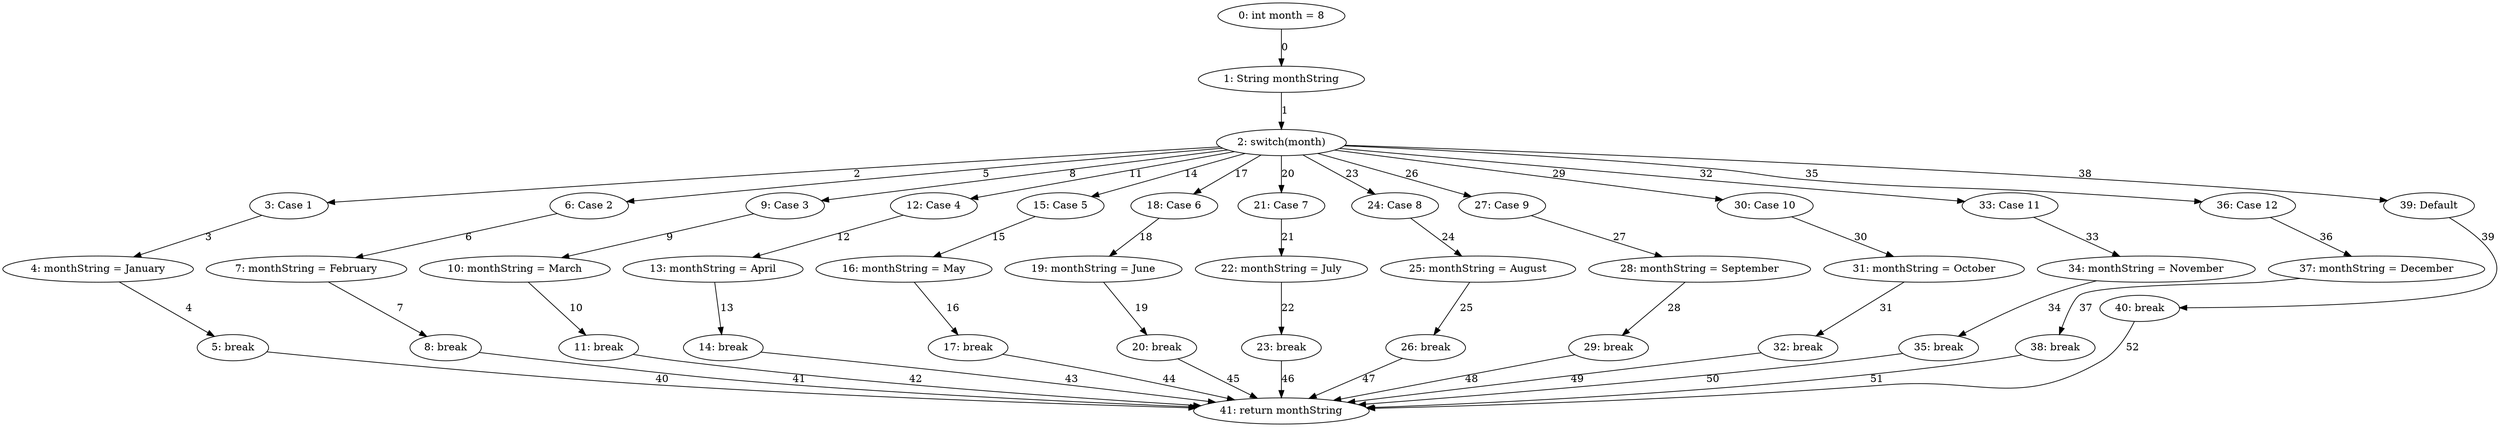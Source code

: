 digraph G {
  1 [ label="0: int month = 8" ];
  2 [ label="1: String monthString" ];
  3 [ label="2: switch(month)" ];
  4 [ label="3: Case 1" ];
  5 [ label="4: monthString = January" ];
  6 [ label="5: break" ];
  7 [ label="6: Case 2" ];
  8 [ label="7: monthString = February" ];
  9 [ label="8: break" ];
  10 [ label="9: Case 3" ];
  11 [ label="10: monthString = March" ];
  12 [ label="11: break" ];
  13 [ label="12: Case 4" ];
  14 [ label="13: monthString = April" ];
  15 [ label="14: break" ];
  16 [ label="15: Case 5" ];
  17 [ label="16: monthString = May" ];
  18 [ label="17: break" ];
  19 [ label="18: Case 6" ];
  20 [ label="19: monthString = June" ];
  21 [ label="20: break" ];
  22 [ label="21: Case 7" ];
  23 [ label="22: monthString = July" ];
  24 [ label="23: break" ];
  25 [ label="24: Case 8" ];
  26 [ label="25: monthString = August" ];
  27 [ label="26: break" ];
  28 [ label="27: Case 9" ];
  29 [ label="28: monthString = September" ];
  30 [ label="29: break" ];
  31 [ label="30: Case 10" ];
  32 [ label="31: monthString = October" ];
  33 [ label="32: break" ];
  34 [ label="33: Case 11" ];
  35 [ label="34: monthString = November" ];
  36 [ label="35: break" ];
  37 [ label="36: Case 12" ];
  38 [ label="37: monthString = December" ];
  39 [ label="38: break" ];
  40 [ label="39: Default" ];
  41 [ label="40: break" ];
  42 [ label="41: return monthString" ];
  1 -> 2 [ label="0" ];
  2 -> 3 [ label="1" ];
  3 -> 4 [ label="2" ];
  4 -> 5 [ label="3" ];
  5 -> 6 [ label="4" ];
  3 -> 7 [ label="5" ];
  7 -> 8 [ label="6" ];
  8 -> 9 [ label="7" ];
  3 -> 10 [ label="8" ];
  10 -> 11 [ label="9" ];
  11 -> 12 [ label="10" ];
  3 -> 13 [ label="11" ];
  13 -> 14 [ label="12" ];
  14 -> 15 [ label="13" ];
  3 -> 16 [ label="14" ];
  16 -> 17 [ label="15" ];
  17 -> 18 [ label="16" ];
  3 -> 19 [ label="17" ];
  19 -> 20 [ label="18" ];
  20 -> 21 [ label="19" ];
  3 -> 22 [ label="20" ];
  22 -> 23 [ label="21" ];
  23 -> 24 [ label="22" ];
  3 -> 25 [ label="23" ];
  25 -> 26 [ label="24" ];
  26 -> 27 [ label="25" ];
  3 -> 28 [ label="26" ];
  28 -> 29 [ label="27" ];
  29 -> 30 [ label="28" ];
  3 -> 31 [ label="29" ];
  31 -> 32 [ label="30" ];
  32 -> 33 [ label="31" ];
  3 -> 34 [ label="32" ];
  34 -> 35 [ label="33" ];
  35 -> 36 [ label="34" ];
  3 -> 37 [ label="35" ];
  37 -> 38 [ label="36" ];
  38 -> 39 [ label="37" ];
  3 -> 40 [ label="38" ];
  40 -> 41 [ label="39" ];
  6 -> 42 [ label="40" ];
  9 -> 42 [ label="41" ];
  12 -> 42 [ label="42" ];
  15 -> 42 [ label="43" ];
  18 -> 42 [ label="44" ];
  21 -> 42 [ label="45" ];
  24 -> 42 [ label="46" ];
  27 -> 42 [ label="47" ];
  30 -> 42 [ label="48" ];
  33 -> 42 [ label="49" ];
  36 -> 42 [ label="50" ];
  39 -> 42 [ label="51" ];
  41 -> 42 [ label="52" ];
}

